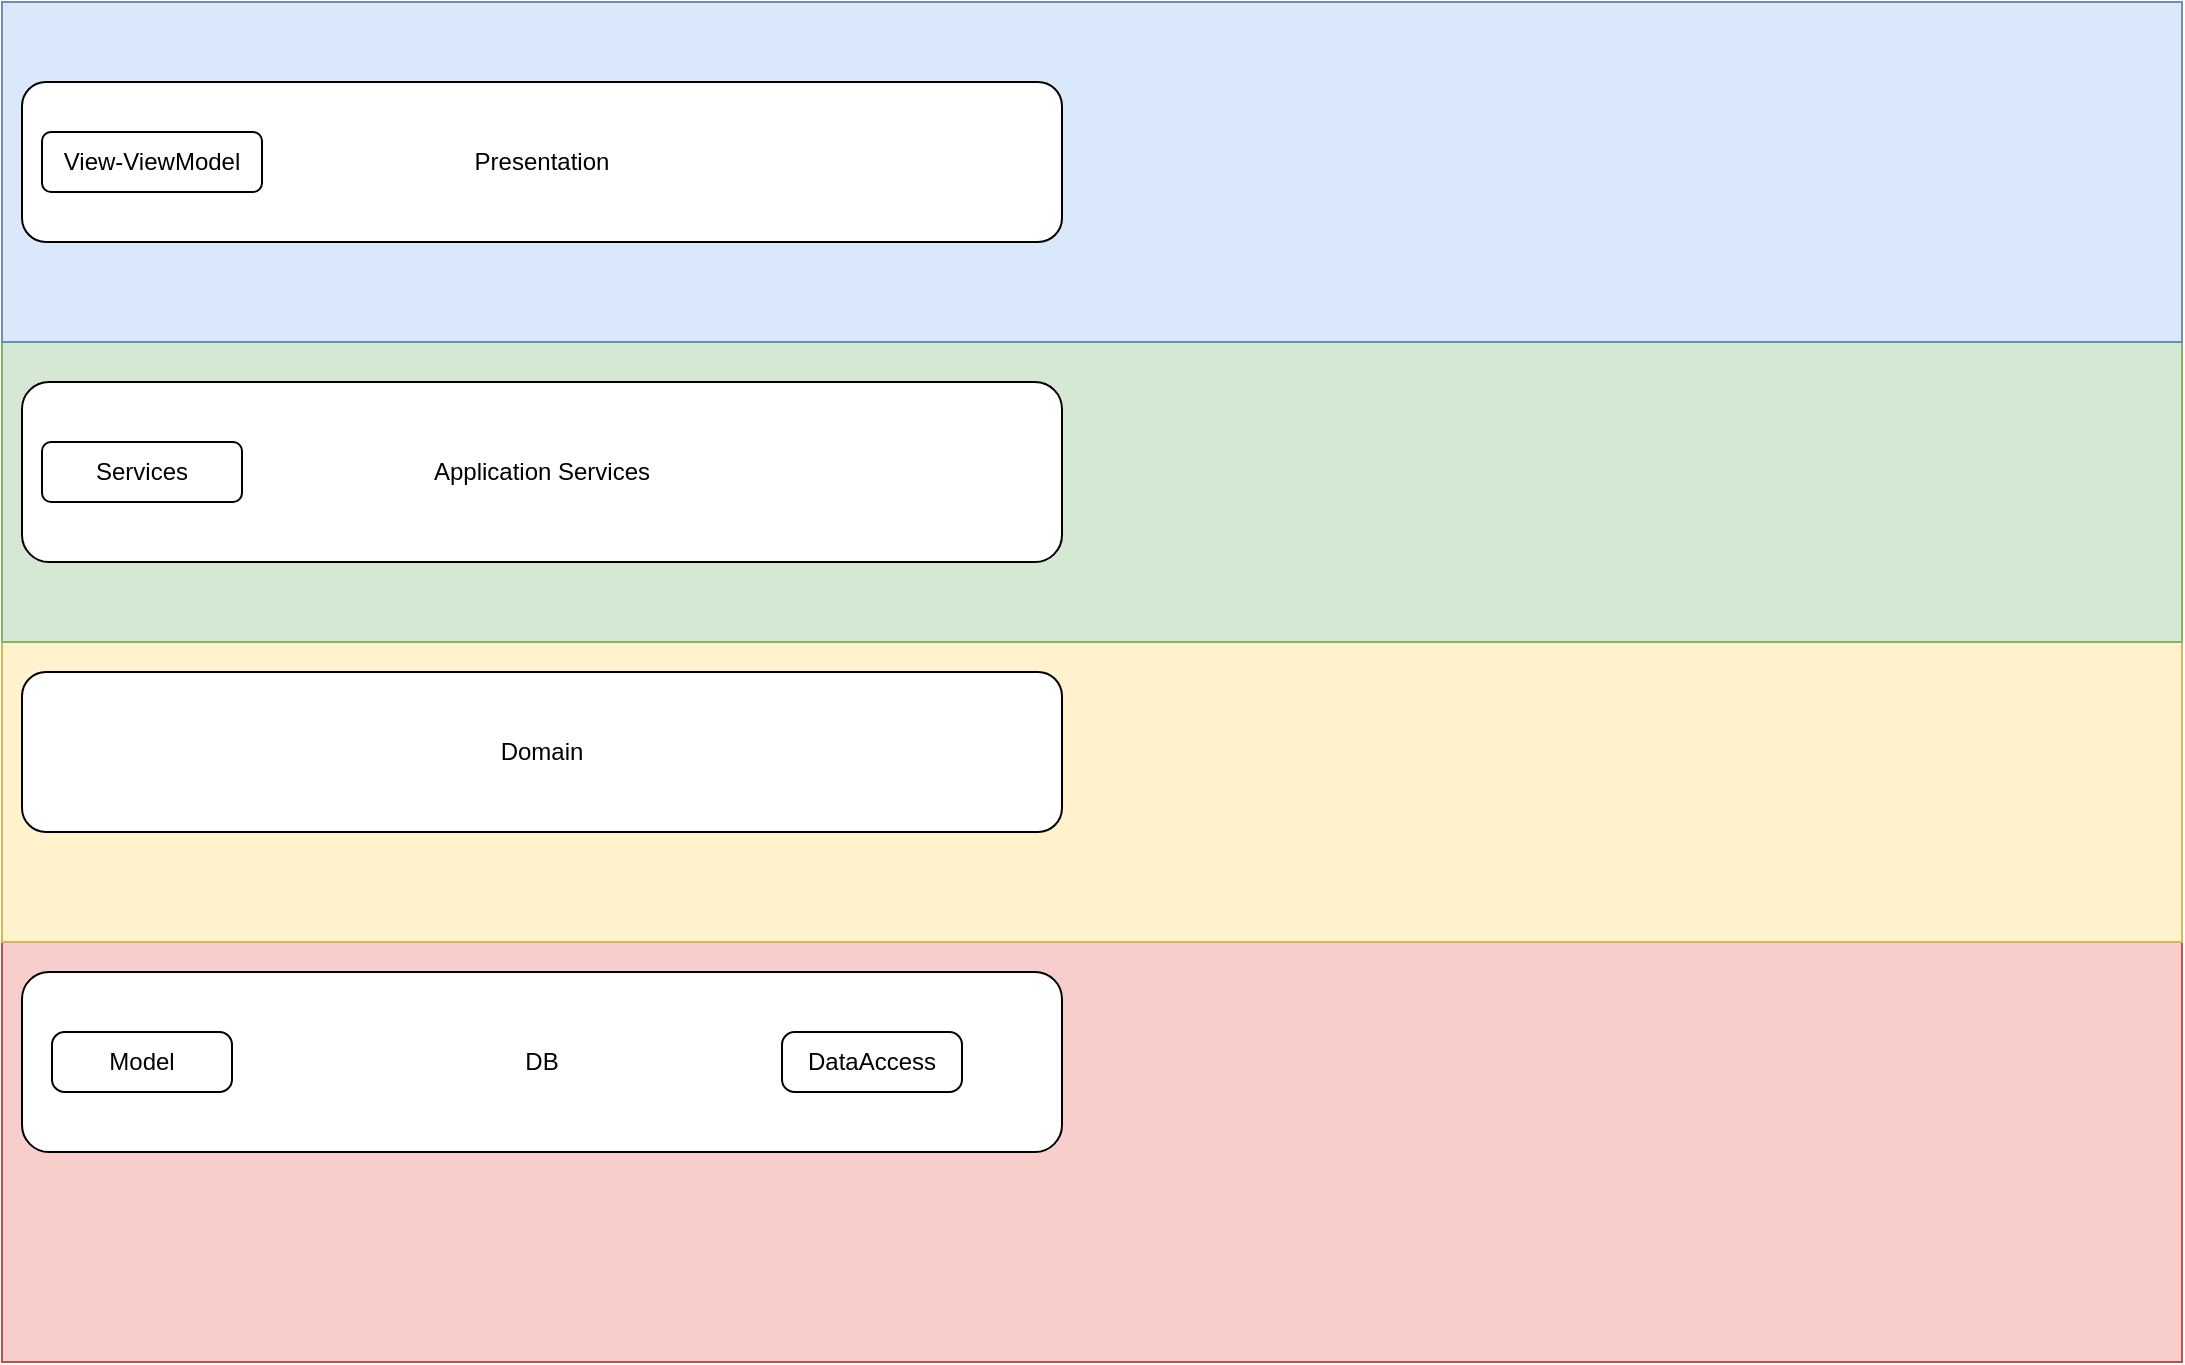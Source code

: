 <mxfile version="26.2.9">
  <diagram name="Layered Diagram" id="2xw1S9ei6TOHdreCXuQD">
    <mxGraphModel dx="1780" dy="954" grid="1" gridSize="10" guides="1" tooltips="1" connect="1" arrows="1" fold="1" page="1" pageScale="1" pageWidth="827" pageHeight="1169" math="0" shadow="0">
      <root>
        <mxCell id="0" />
        <mxCell id="1" parent="0" />
        <mxCell id="kIrDtq8kYda9SALnQc9W-1" value="" style="rounded=0;whiteSpace=wrap;html=1;" vertex="1" parent="1">
          <mxGeometry x="170" y="10" width="1090" height="680" as="geometry" />
        </mxCell>
        <mxCell id="kIrDtq8kYda9SALnQc9W-9" value="" style="rounded=0;whiteSpace=wrap;html=1;fillColor=#f8cecc;strokeColor=#b85450;" vertex="1" parent="1">
          <mxGeometry x="170" y="480" width="1090" height="210" as="geometry" />
        </mxCell>
        <mxCell id="kIrDtq8kYda9SALnQc9W-8" value="" style="rounded=0;whiteSpace=wrap;html=1;fillColor=#fff2cc;strokeColor=#d6b656;" vertex="1" parent="1">
          <mxGeometry x="170" y="330" width="1090" height="150" as="geometry" />
        </mxCell>
        <mxCell id="kIrDtq8kYda9SALnQc9W-7" value="" style="rounded=0;whiteSpace=wrap;html=1;fillColor=#d5e8d4;strokeColor=#82b366;" vertex="1" parent="1">
          <mxGeometry x="170" y="180" width="1090" height="150" as="geometry" />
        </mxCell>
        <mxCell id="kIrDtq8kYda9SALnQc9W-6" value="" style="rounded=0;whiteSpace=wrap;html=1;fillColor=#dae8fc;strokeColor=#6c8ebf;" vertex="1" parent="1">
          <mxGeometry x="170" y="10" width="1090" height="170" as="geometry" />
        </mxCell>
        <mxCell id="vmsnHO8LjkJpZJElM0fm-1" value="Presentation" style="rounded=1;whiteSpace=wrap;html=1;" parent="1" vertex="1">
          <mxGeometry x="180" y="50" width="520" height="80" as="geometry" />
        </mxCell>
        <mxCell id="vmsnHO8LjkJpZJElM0fm-2" value="Application Services" style="rounded=1;whiteSpace=wrap;html=1;" parent="1" vertex="1">
          <mxGeometry x="180" y="200" width="520" height="90" as="geometry" />
        </mxCell>
        <mxCell id="vmsnHO8LjkJpZJElM0fm-3" value="Domain" style="rounded=1;whiteSpace=wrap;html=1;" parent="1" vertex="1">
          <mxGeometry x="180" y="345" width="520" height="80" as="geometry" />
        </mxCell>
        <mxCell id="vmsnHO8LjkJpZJElM0fm-4" value="DB" style="rounded=1;whiteSpace=wrap;html=1;" parent="1" vertex="1">
          <mxGeometry x="180" y="495" width="520" height="90" as="geometry" />
        </mxCell>
        <mxCell id="vmsnHO8LjkJpZJElM0fm-5" value="View-ViewModel" style="rounded=1;whiteSpace=wrap;html=1;" parent="1" vertex="1">
          <mxGeometry x="190" y="75" width="110" height="30" as="geometry" />
        </mxCell>
        <mxCell id="vmsnHO8LjkJpZJElM0fm-7" value="Services" style="rounded=1;whiteSpace=wrap;html=1;" parent="1" vertex="1">
          <mxGeometry x="190" y="230" width="100" height="30" as="geometry" />
        </mxCell>
        <mxCell id="vmsnHO8LjkJpZJElM0fm-8" value="Model" style="rounded=1;whiteSpace=wrap;html=1;arcSize=21;" parent="1" vertex="1">
          <mxGeometry x="195" y="525" width="90" height="30" as="geometry" />
        </mxCell>
        <mxCell id="vmsnHO8LjkJpZJElM0fm-9" value="DataAccess" style="rounded=1;whiteSpace=wrap;html=1;arcSize=21;" parent="1" vertex="1">
          <mxGeometry x="560" y="525" width="90" height="30" as="geometry" />
        </mxCell>
      </root>
    </mxGraphModel>
  </diagram>
</mxfile>
